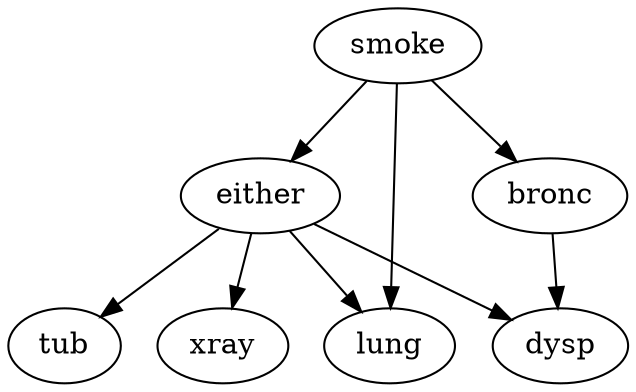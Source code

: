 digraph G {
    "either" -> "tub";
    "smoke" -> "bronc";
    "either" -> "xray";
    "smoke" -> "lung";
    "either" -> "lung";
    "bronc" -> "dysp";
    "either" -> "dysp";
    "smoke" -> "either";
}
